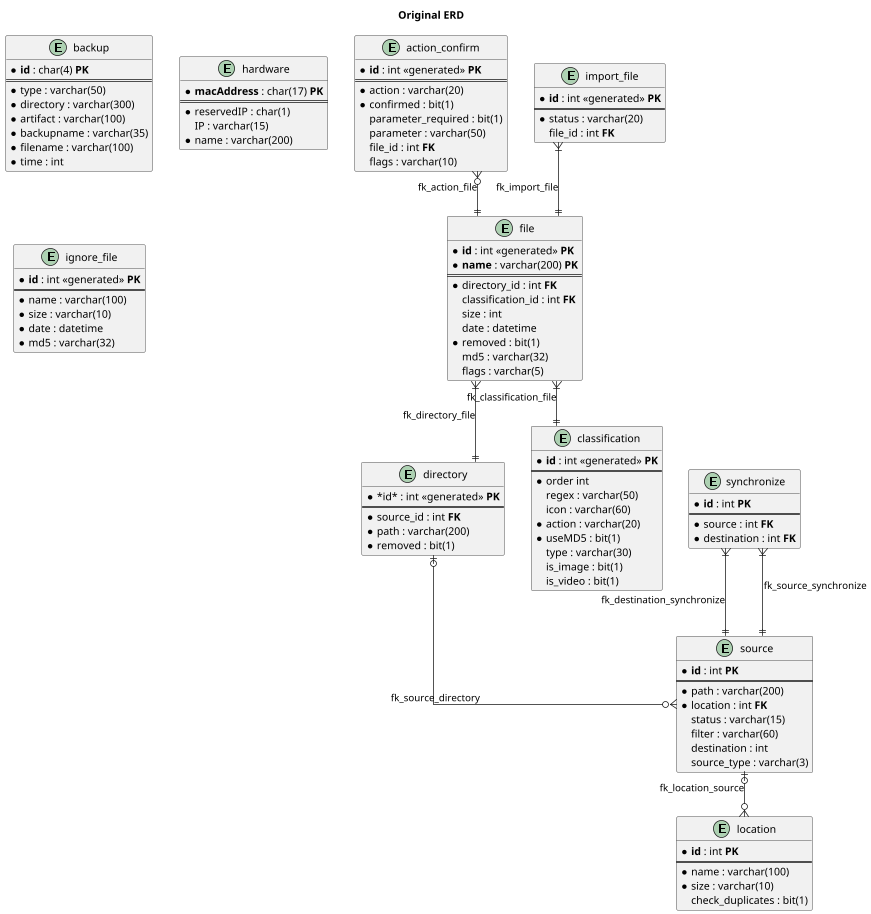 @startuml
title Original ERD
skinparam linetype ortho
scale 0.75

entity action_confirm {
   * **id** : int <<generated>> **PK**
   ==
   * action : varchar(20)
   * confirmed : bit(1)
   parameter_required : bit(1)
   parameter : varchar(50)
   file_id : int **FK**
   flags : varchar(10)
}

entity file {
   * **id** : int <<generated>> **PK**
   * **name** : varchar(200) **PK**
   ==
   * directory_id : int **FK**
   classification_id : int **FK**
   size : int
   date : datetime
   * removed : bit(1)
   md5 : varchar(32)
   flags : varchar(5)
}

entity directory {
  * *id* : int <<generated>> **PK**
  ==
  * source_id : int **FK**
  * path : varchar(200)
  * removed : bit(1)
}

entity classification {
  * **id** : int <<generated>> **PK**
  ==
  * order int
  regex : varchar(50)
  icon : varchar(60)
  * action : varchar(20)
  * useMD5 : bit(1)
  type : varchar(30)
  is_image : bit(1)
  is_video : bit(1)
}

entity backup {
  * **id** : char(4) **PK**
  ==
  * type : varchar(50)
  * directory : varchar(300)
  * artifact : varchar(100)
  * backupname : varchar(35)
  * filename : varchar(100)
  * time : int
}

entity hardware {
  * **macAddress** : char(17) **PK**
  ==
  * reservedIP : char(1)
  IP : varchar(15)
  * name : varchar(200)
}

entity ignore_file {
  * **id** : int <<generated>> **PK**
  ==
  * name : varchar(100)
  * size : varchar(10)
  * date : datetime
  * md5 : varchar(32)
}

entity import_file {
  * **id** : int <<generated>> **PK**
  ==
  * status : varchar(20)
  file_id : int **FK**
}

entity location {
  * **id** : int **PK**
  ==
  * name : varchar(100)
  * size : varchar(10)
  check_duplicates : bit(1)
}

entity source {
  * **id** : int **PK**
  ==
  * path : varchar(200)
  * location : int **FK**
  status : varchar(15)
  filter : varchar(60)
  destination : int
  source_type : varchar(3)
}

entity synchronize {
 * **id** : int **PK**
 ==
 * source : int **FK**
 * destination : int **FK**
}

action_confirm }o--|| file : fk_action_file
file }|--|| directory : fk_directory_file
file }|--|| classification : fk_classification_file
import_file }|--|| file : fk_import_file
synchronize }|--|| source : fk_destination_synchronize
synchronize }|--|| source : fk_source_synchronize
source |o--o{ location : fk_location_source
directory |o--o{ source : fk_source_directory
@enduml

